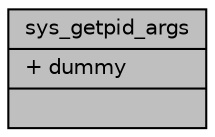 digraph "sys_getpid_args"
{
 // LATEX_PDF_SIZE
  edge [fontname="Helvetica",fontsize="10",labelfontname="Helvetica",labelfontsize="10"];
  node [fontname="Helvetica",fontsize="10",shape=record];
  Node1 [label="{sys_getpid_args\n|+ dummy\l|}",height=0.2,width=0.4,color="black", fillcolor="grey75", style="filled", fontcolor="black",tooltip=" "];
}
